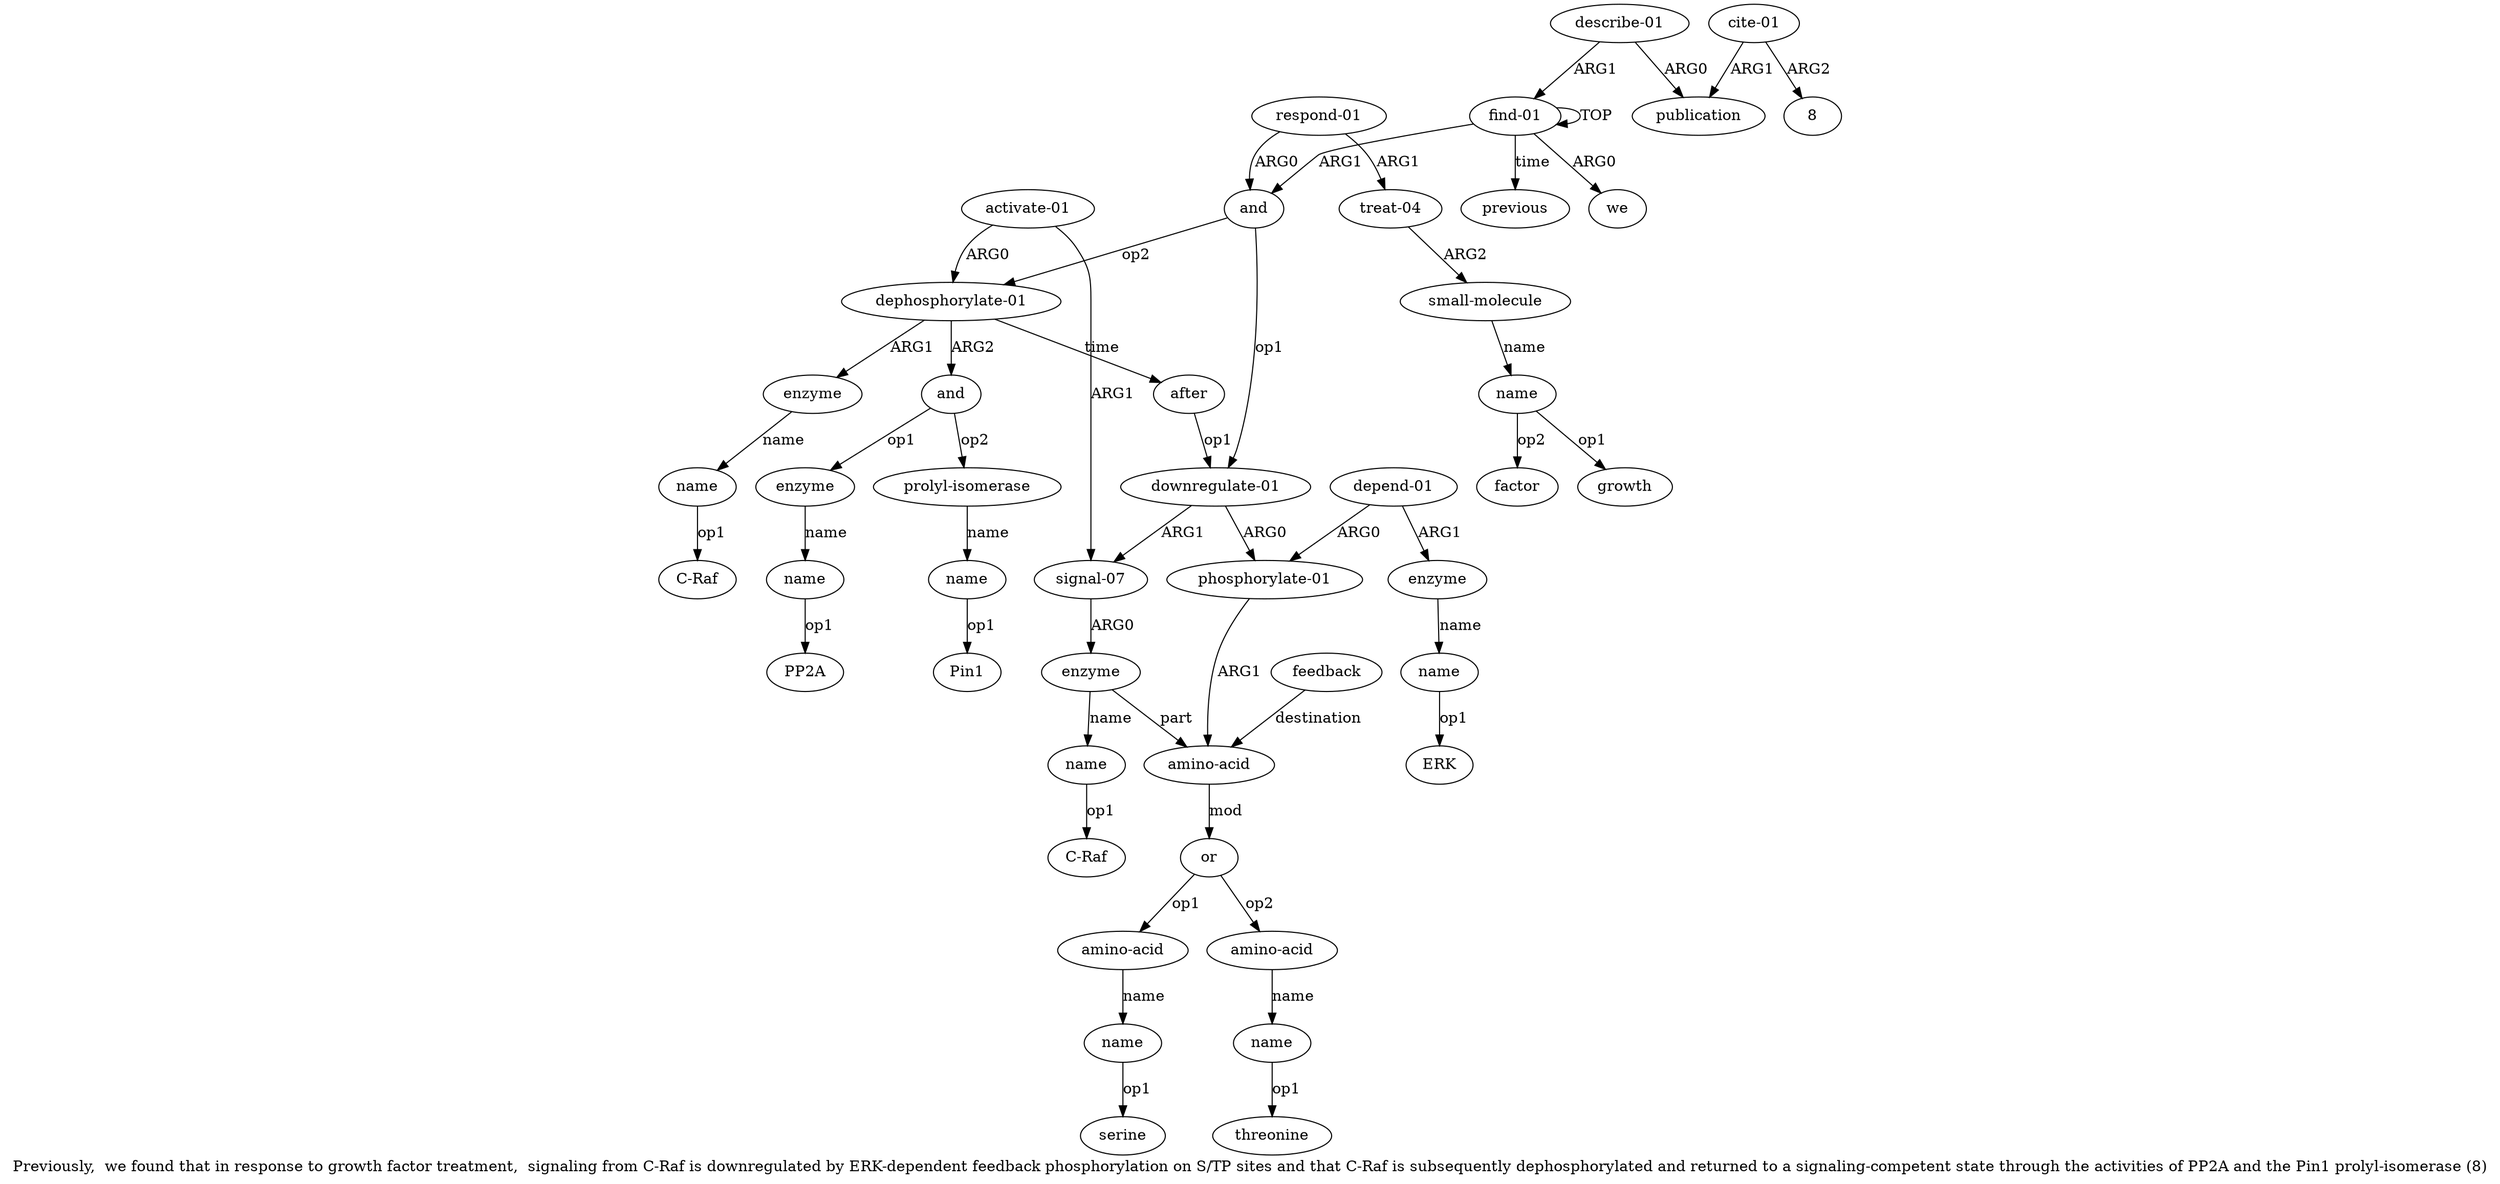 digraph  {
	graph [label="Previously,  we found that in response to growth factor treatment,  signaling from C-Raf is downregulated by ERK-dependent feedback \
phosphorylation on S/TP sites and that C-Raf is subsequently dephosphorylated and returned to a signaling-competent state through \
the activities of PP2A and the Pin1 prolyl-isomerase (8)"];
	node [label="\N"];
	a20	 [color=black,
		gold_ind=20,
		gold_label=name,
		label=name,
		test_ind=20,
		test_label=name];
	"a20 C-Raf"	 [color=black,
		gold_ind=-1,
		gold_label="C-Raf",
		label="C-Raf",
		test_ind=-1,
		test_label="C-Raf"];
	a20 -> "a20 C-Raf" [key=0,
	color=black,
	gold_label=op1,
	label=op1,
	test_label=op1];
a21 [color=black,
	gold_ind=21,
	gold_label=and,
	label=and,
	test_ind=21,
	test_label=and];
a22 [color=black,
	gold_ind=22,
	gold_label=enzyme,
	label=enzyme,
	test_ind=22,
	test_label=enzyme];
a21 -> a22 [key=0,
color=black,
gold_label=op1,
label=op1,
test_label=op1];
a24 [color=black,
gold_ind=24,
gold_label="prolyl-isomerase",
label="prolyl-isomerase",
test_ind=24,
test_label="prolyl-isomerase"];
a21 -> a24 [key=0,
color=black,
gold_label=op2,
label=op2,
test_label=op2];
a23 [color=black,
gold_ind=23,
gold_label=name,
label=name,
test_ind=23,
test_label=name];
a22 -> a23 [key=0,
color=black,
gold_label=name,
label=name,
test_label=name];
"a23 PP2A" [color=black,
gold_ind=-1,
gold_label=PP2A,
label=PP2A,
test_ind=-1,
test_label=PP2A];
a23 -> "a23 PP2A" [key=0,
color=black,
gold_label=op1,
label=op1,
test_label=op1];
a25 [color=black,
gold_ind=25,
gold_label=name,
label=name,
test_ind=25,
test_label=name];
a24 -> a25 [key=0,
color=black,
gold_label=name,
label=name,
test_label=name];
"a25 Pin1" [color=black,
gold_ind=-1,
gold_label=Pin1,
label=Pin1,
test_ind=-1,
test_label=Pin1];
a25 -> "a25 Pin1" [key=0,
color=black,
gold_label=op1,
label=op1,
test_label=op1];
a26 [color=black,
gold_ind=26,
gold_label="activate-01",
label="activate-01",
test_ind=26,
test_label="activate-01"];
a17 [color=black,
gold_ind=17,
gold_label="signal-07",
label="signal-07",
test_ind=17,
test_label="signal-07"];
a26 -> a17 [key=0,
color=black,
gold_label=ARG1,
label=ARG1,
test_label=ARG1];
a18 [color=black,
gold_ind=18,
gold_label="dephosphorylate-01",
label="dephosphorylate-01",
test_ind=18,
test_label="dephosphorylate-01"];
a26 -> a18 [key=0,
color=black,
gold_label=ARG0,
label=ARG0,
test_label=ARG0];
a27 [color=black,
gold_ind=27,
gold_label=after,
label=after,
test_ind=27,
test_label=after];
a3 [color=black,
gold_ind=3,
gold_label="downregulate-01",
label="downregulate-01",
test_ind=3,
test_label="downregulate-01"];
a27 -> a3 [key=0,
color=black,
gold_label=op1,
label=op1,
test_label=op1];
a28 [color=black,
gold_ind=28,
gold_label="respond-01",
label="respond-01",
test_ind=28,
test_label="respond-01"];
a29 [color=black,
gold_ind=29,
gold_label="treat-04",
label="treat-04",
test_ind=29,
test_label="treat-04"];
a28 -> a29 [key=0,
color=black,
gold_label=ARG1,
label=ARG1,
test_label=ARG1];
a2 [color=black,
gold_ind=2,
gold_label=and,
label=and,
test_ind=2,
test_label=and];
a28 -> a2 [key=0,
color=black,
gold_label=ARG0,
label=ARG0,
test_label=ARG0];
a30 [color=black,
gold_ind=30,
gold_label="small-molecule",
label="small-molecule",
test_ind=30,
test_label="small-molecule"];
a29 -> a30 [key=0,
color=black,
gold_label=ARG2,
label=ARG2,
test_label=ARG2];
"a12 C-Raf" [color=black,
gold_ind=-1,
gold_label="C-Raf",
label="C-Raf",
test_ind=-1,
test_label="C-Raf"];
a31 [color=black,
gold_ind=31,
gold_label=name,
label=name,
test_ind=31,
test_label=name];
"a31 factor" [color=black,
gold_ind=-1,
gold_label=factor,
label=factor,
test_ind=-1,
test_label=factor];
a31 -> "a31 factor" [key=0,
color=black,
gold_label=op2,
label=op2,
test_label=op2];
"a31 growth" [color=black,
gold_ind=-1,
gold_label=growth,
label=growth,
test_ind=-1,
test_label=growth];
a31 -> "a31 growth" [key=0,
color=black,
gold_label=op1,
label=op1,
test_label=op1];
a30 -> a31 [key=0,
color=black,
gold_label=name,
label=name,
test_label=name];
a33 [color=black,
gold_ind=33,
gold_label=publication,
label=publication,
test_ind=33,
test_label=publication];
a35 [color=black,
gold_ind=35,
gold_label=previous,
label=previous,
test_ind=35,
test_label=previous];
a34 [color=black,
gold_ind=34,
gold_label="cite-01",
label="cite-01",
test_ind=34,
test_label="cite-01"];
a34 -> a33 [key=0,
color=black,
gold_label=ARG1,
label=ARG1,
test_label=ARG1];
"a34 8" [color=black,
gold_ind=-1,
gold_label=8,
label=8,
test_ind=-1,
test_label=8];
a34 -> "a34 8" [key=0,
color=black,
gold_label=ARG2,
label=ARG2,
test_label=ARG2];
"a8 serine" [color=black,
gold_ind=-1,
gold_label=serine,
label=serine,
test_ind=-1,
test_label=serine];
"a16 ERK" [color=black,
gold_ind=-1,
gold_label=ERK,
label=ERK,
test_ind=-1,
test_label=ERK];
a32 [color=black,
gold_ind=32,
gold_label="describe-01",
label="describe-01",
test_ind=32,
test_label="describe-01"];
a32 -> a33 [key=0,
color=black,
gold_label=ARG0,
label=ARG0,
test_label=ARG0];
a0 [color=black,
gold_ind=0,
gold_label="find-01",
label="find-01",
test_ind=0,
test_label="find-01"];
a32 -> a0 [key=0,
color=black,
gold_label=ARG1,
label=ARG1,
test_label=ARG1];
a15 [color=black,
gold_ind=15,
gold_label=enzyme,
label=enzyme,
test_ind=15,
test_label=enzyme];
a16 [color=black,
gold_ind=16,
gold_label=name,
label=name,
test_ind=16,
test_label=name];
a15 -> a16 [key=0,
color=black,
gold_label=name,
label=name,
test_label=name];
a14 [color=black,
gold_ind=14,
gold_label="depend-01",
label="depend-01",
test_ind=14,
test_label="depend-01"];
a14 -> a15 [key=0,
color=black,
gold_label=ARG1,
label=ARG1,
test_label=ARG1];
a4 [color=black,
gold_ind=4,
gold_label="phosphorylate-01",
label="phosphorylate-01",
test_ind=4,
test_label="phosphorylate-01"];
a14 -> a4 [key=0,
color=black,
gold_label=ARG0,
label=ARG0,
test_label=ARG0];
a11 [color=black,
gold_ind=11,
gold_label=enzyme,
label=enzyme,
test_ind=11,
test_label=enzyme];
a17 -> a11 [key=0,
color=black,
gold_label=ARG0,
label=ARG0,
test_label=ARG0];
a16 -> "a16 ERK" [key=0,
color=black,
gold_label=op1,
label=op1,
test_label=op1];
a12 [color=black,
gold_ind=12,
gold_label=name,
label=name,
test_ind=12,
test_label=name];
a11 -> a12 [key=0,
color=black,
gold_label=name,
label=name,
test_label=name];
a5 [color=black,
gold_ind=5,
gold_label="amino-acid",
label="amino-acid",
test_ind=5,
test_label="amino-acid"];
a11 -> a5 [key=0,
color=black,
gold_label=part,
label=part,
test_label=part];
a10 [color=black,
gold_ind=10,
gold_label=name,
label=name,
test_ind=10,
test_label=name];
"a10 threonine" [color=black,
gold_ind=-1,
gold_label=threonine,
label=threonine,
test_ind=-1,
test_label=threonine];
a10 -> "a10 threonine" [key=0,
color=black,
gold_label=op1,
label=op1,
test_label=op1];
a13 [color=black,
gold_ind=13,
gold_label=feedback,
label=feedback,
test_ind=13,
test_label=feedback];
a13 -> a5 [key=0,
color=black,
gold_label=destination,
label=destination,
test_label=destination];
a12 -> "a12 C-Raf" [key=0,
color=black,
gold_label=op1,
label=op1,
test_label=op1];
a19 [color=black,
gold_ind=19,
gold_label=enzyme,
label=enzyme,
test_ind=19,
test_label=enzyme];
a19 -> a20 [key=0,
color=black,
gold_label=name,
label=name,
test_label=name];
a18 -> a21 [key=0,
color=black,
gold_label=ARG2,
label=ARG2,
test_label=ARG2];
a18 -> a27 [key=0,
color=black,
gold_label=time,
label=time,
test_label=time];
a18 -> a19 [key=0,
color=black,
gold_label=ARG1,
label=ARG1,
test_label=ARG1];
a1 [color=black,
gold_ind=1,
gold_label=we,
label=we,
test_ind=1,
test_label=we];
a0 -> a35 [key=0,
color=black,
gold_label=time,
label=time,
test_label=time];
a0 -> a1 [key=0,
color=black,
gold_label=ARG0,
label=ARG0,
test_label=ARG0];
a0 -> a0 [key=0,
color=black,
gold_label=TOP,
label=TOP,
test_label=TOP];
a0 -> a2 [key=0,
color=black,
gold_label=ARG1,
label=ARG1,
test_label=ARG1];
a3 -> a17 [key=0,
color=black,
gold_label=ARG1,
label=ARG1,
test_label=ARG1];
a3 -> a4 [key=0,
color=black,
gold_label=ARG0,
label=ARG0,
test_label=ARG0];
a2 -> a18 [key=0,
color=black,
gold_label=op2,
label=op2,
test_label=op2];
a2 -> a3 [key=0,
color=black,
gold_label=op1,
label=op1,
test_label=op1];
a6 [color=black,
gold_ind=6,
gold_label=or,
label=or,
test_ind=6,
test_label=or];
a5 -> a6 [key=0,
color=black,
gold_label=mod,
label=mod,
test_label=mod];
a4 -> a5 [key=0,
color=black,
gold_label=ARG1,
label=ARG1,
test_label=ARG1];
a7 [color=black,
gold_ind=7,
gold_label="amino-acid",
label="amino-acid",
test_ind=7,
test_label="amino-acid"];
a8 [color=black,
gold_ind=8,
gold_label=name,
label=name,
test_ind=8,
test_label=name];
a7 -> a8 [key=0,
color=black,
gold_label=name,
label=name,
test_label=name];
a6 -> a7 [key=0,
color=black,
gold_label=op1,
label=op1,
test_label=op1];
a9 [color=black,
gold_ind=9,
gold_label="amino-acid",
label="amino-acid",
test_ind=9,
test_label="amino-acid"];
a6 -> a9 [key=0,
color=black,
gold_label=op2,
label=op2,
test_label=op2];
a9 -> a10 [key=0,
color=black,
gold_label=name,
label=name,
test_label=name];
a8 -> "a8 serine" [key=0,
color=black,
gold_label=op1,
label=op1,
test_label=op1];
}
